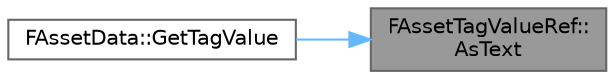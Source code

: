 digraph "FAssetTagValueRef::AsText"
{
 // INTERACTIVE_SVG=YES
 // LATEX_PDF_SIZE
  bgcolor="transparent";
  edge [fontname=Helvetica,fontsize=10,labelfontname=Helvetica,labelfontsize=10];
  node [fontname=Helvetica,fontsize=10,shape=box,height=0.2,width=0.4];
  rankdir="RL";
  Node1 [id="Node000001",label="FAssetTagValueRef::\lAsText",height=0.2,width=0.4,color="gray40", fillcolor="grey60", style="filled", fontcolor="black",tooltip=" "];
  Node1 -> Node2 [id="edge1_Node000001_Node000002",dir="back",color="steelblue1",style="solid",tooltip=" "];
  Node2 [id="Node000002",label="FAssetData::GetTagValue",height=0.2,width=0.4,color="grey40", fillcolor="white", style="filled",URL="$dd/dc3/structFAssetData.html#a4d55f97c35cdcfa9bc65c24d03d3175e",tooltip=" "];
}
